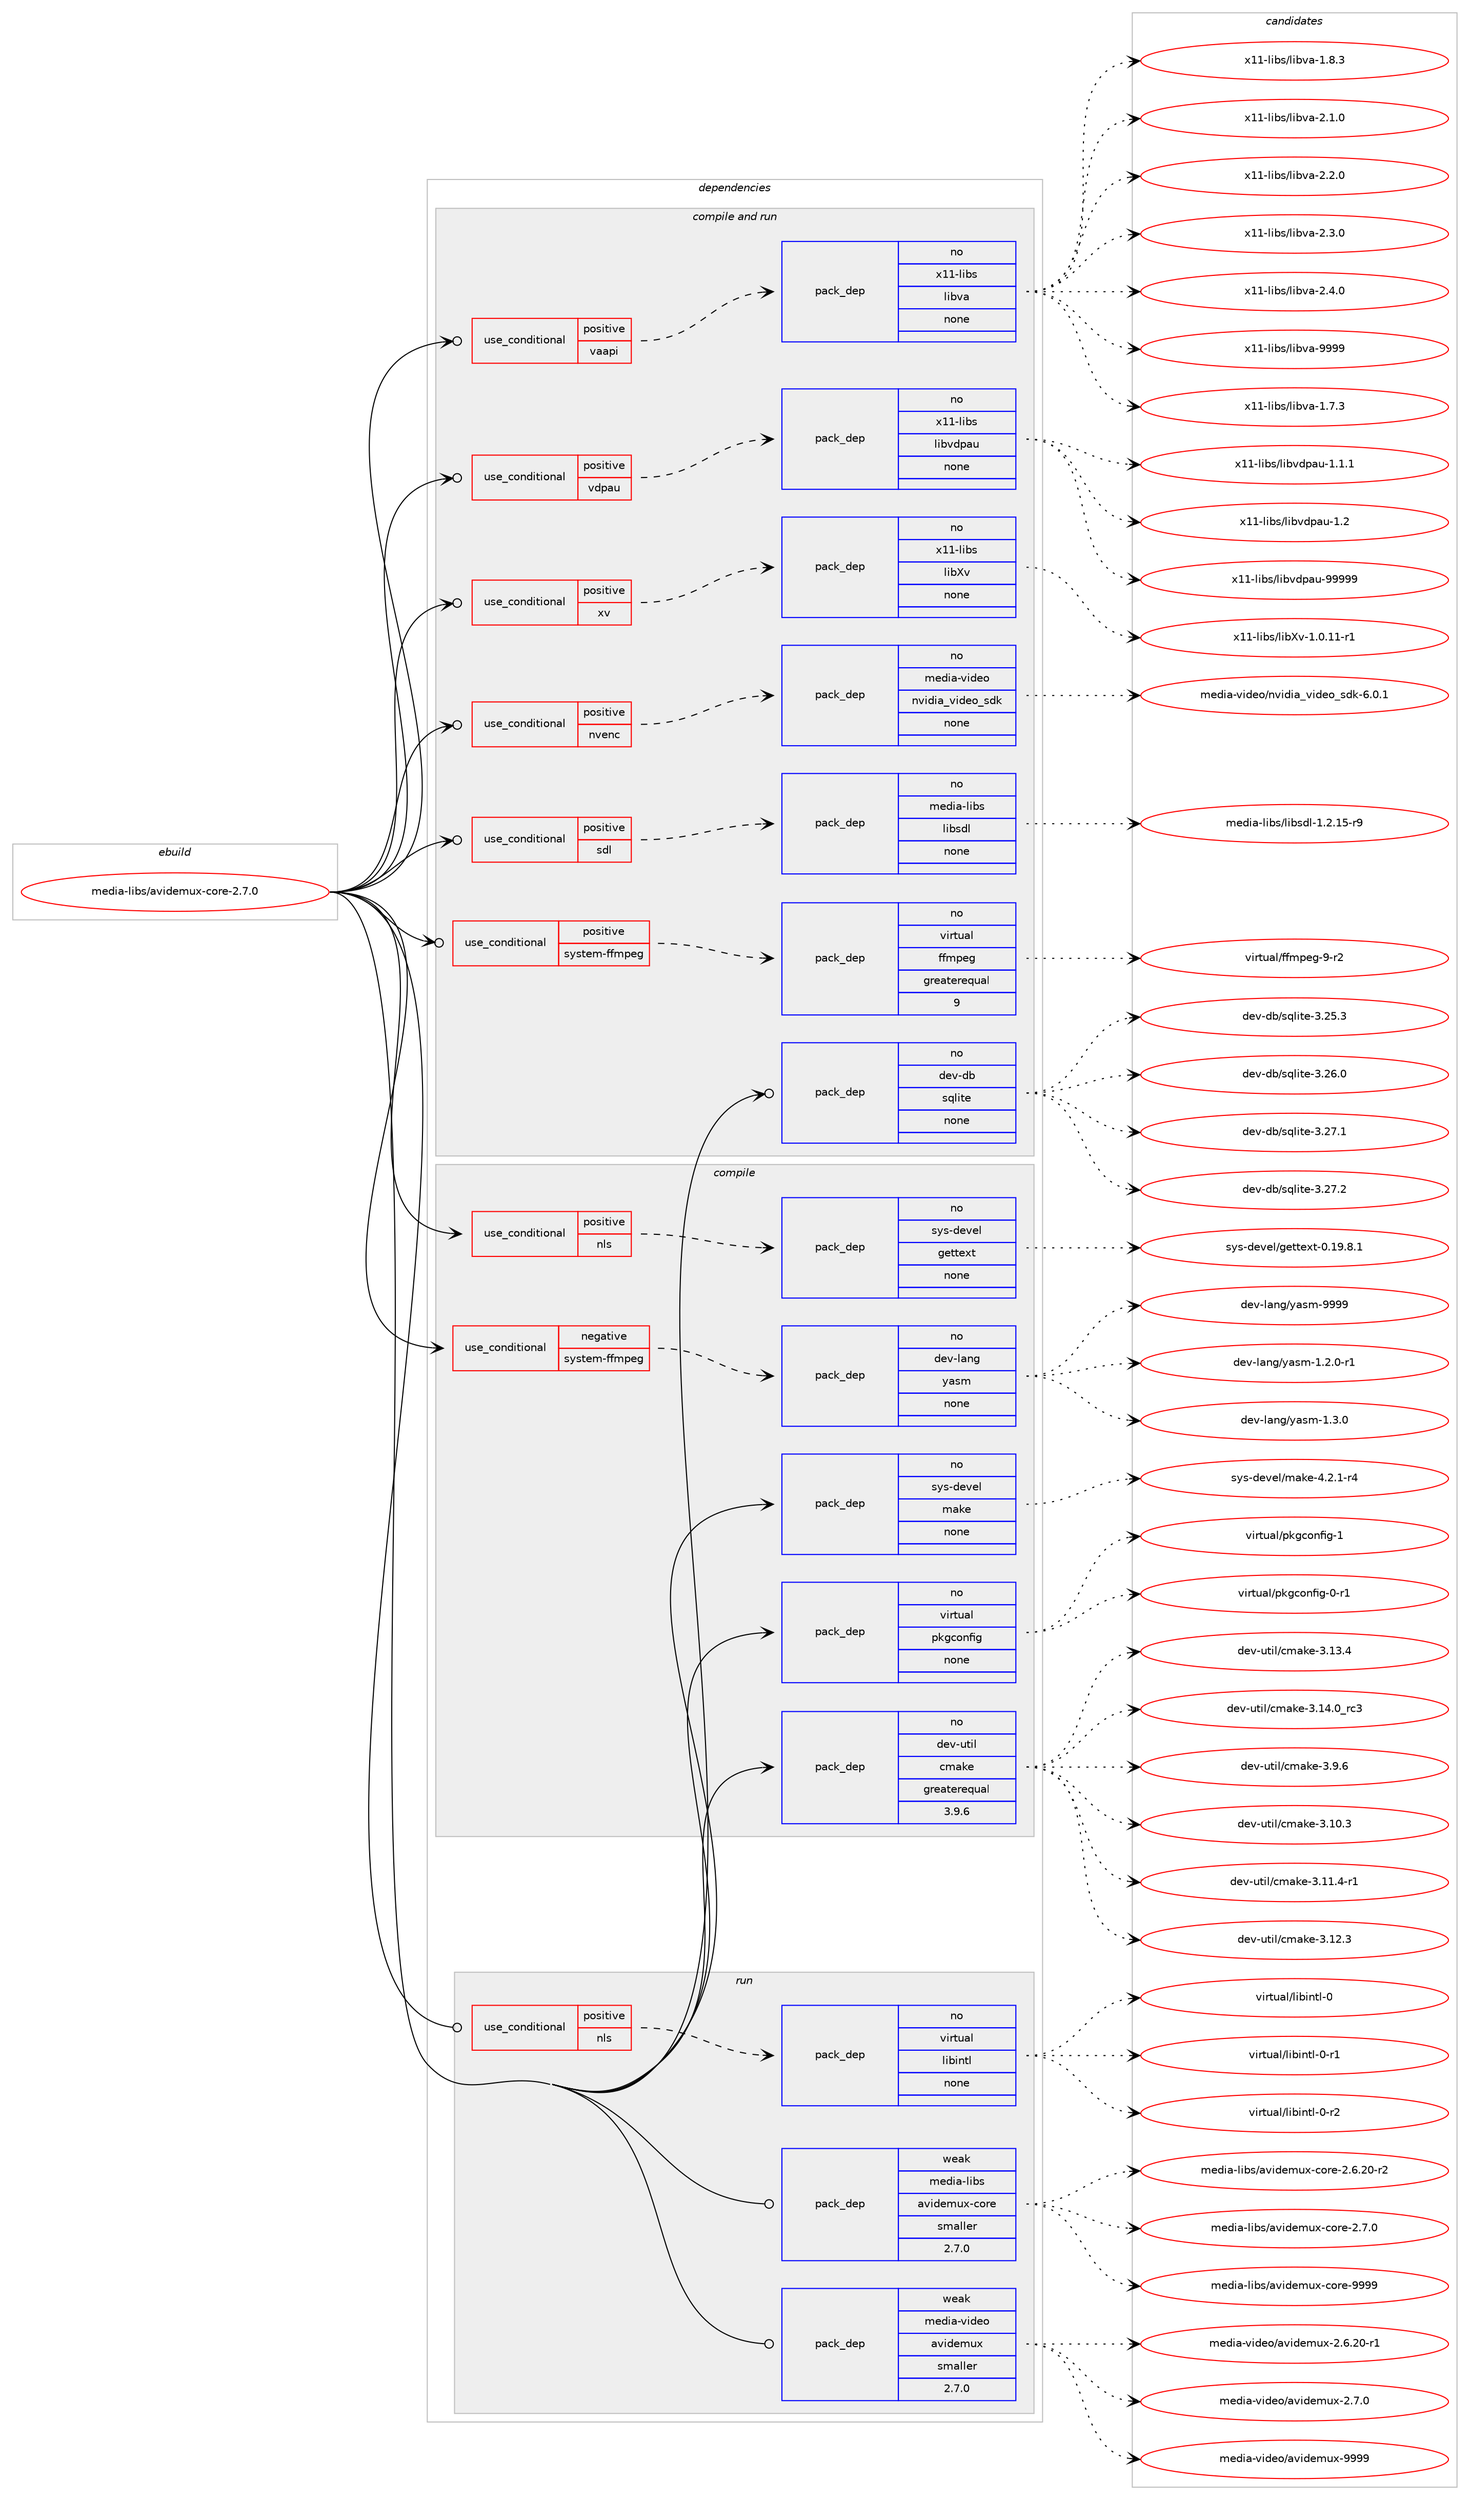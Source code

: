 digraph prolog {

# *************
# Graph options
# *************

newrank=true;
concentrate=true;
compound=true;
graph [rankdir=LR,fontname=Helvetica,fontsize=10,ranksep=1.5];#, ranksep=2.5, nodesep=0.2];
edge  [arrowhead=vee];
node  [fontname=Helvetica,fontsize=10];

# **********
# The ebuild
# **********

subgraph cluster_leftcol {
color=gray;
rank=same;
label=<<i>ebuild</i>>;
id [label="media-libs/avidemux-core-2.7.0", color=red, width=4, href="../media-libs/avidemux-core-2.7.0.svg"];
}

# ****************
# The dependencies
# ****************

subgraph cluster_midcol {
color=gray;
label=<<i>dependencies</i>>;
subgraph cluster_compile {
fillcolor="#eeeeee";
style=filled;
label=<<i>compile</i>>;
subgraph cond433558 {
dependency1609056 [label=<<TABLE BORDER="0" CELLBORDER="1" CELLSPACING="0" CELLPADDING="4"><TR><TD ROWSPAN="3" CELLPADDING="10">use_conditional</TD></TR><TR><TD>negative</TD></TR><TR><TD>system-ffmpeg</TD></TR></TABLE>>, shape=none, color=red];
subgraph pack1149840 {
dependency1609057 [label=<<TABLE BORDER="0" CELLBORDER="1" CELLSPACING="0" CELLPADDING="4" WIDTH="220"><TR><TD ROWSPAN="6" CELLPADDING="30">pack_dep</TD></TR><TR><TD WIDTH="110">no</TD></TR><TR><TD>dev-lang</TD></TR><TR><TD>yasm</TD></TR><TR><TD>none</TD></TR><TR><TD></TD></TR></TABLE>>, shape=none, color=blue];
}
dependency1609056:e -> dependency1609057:w [weight=20,style="dashed",arrowhead="vee"];
}
id:e -> dependency1609056:w [weight=20,style="solid",arrowhead="vee"];
subgraph cond433559 {
dependency1609058 [label=<<TABLE BORDER="0" CELLBORDER="1" CELLSPACING="0" CELLPADDING="4"><TR><TD ROWSPAN="3" CELLPADDING="10">use_conditional</TD></TR><TR><TD>positive</TD></TR><TR><TD>nls</TD></TR></TABLE>>, shape=none, color=red];
subgraph pack1149841 {
dependency1609059 [label=<<TABLE BORDER="0" CELLBORDER="1" CELLSPACING="0" CELLPADDING="4" WIDTH="220"><TR><TD ROWSPAN="6" CELLPADDING="30">pack_dep</TD></TR><TR><TD WIDTH="110">no</TD></TR><TR><TD>sys-devel</TD></TR><TR><TD>gettext</TD></TR><TR><TD>none</TD></TR><TR><TD></TD></TR></TABLE>>, shape=none, color=blue];
}
dependency1609058:e -> dependency1609059:w [weight=20,style="dashed",arrowhead="vee"];
}
id:e -> dependency1609058:w [weight=20,style="solid",arrowhead="vee"];
subgraph pack1149842 {
dependency1609060 [label=<<TABLE BORDER="0" CELLBORDER="1" CELLSPACING="0" CELLPADDING="4" WIDTH="220"><TR><TD ROWSPAN="6" CELLPADDING="30">pack_dep</TD></TR><TR><TD WIDTH="110">no</TD></TR><TR><TD>dev-util</TD></TR><TR><TD>cmake</TD></TR><TR><TD>greaterequal</TD></TR><TR><TD>3.9.6</TD></TR></TABLE>>, shape=none, color=blue];
}
id:e -> dependency1609060:w [weight=20,style="solid",arrowhead="vee"];
subgraph pack1149843 {
dependency1609061 [label=<<TABLE BORDER="0" CELLBORDER="1" CELLSPACING="0" CELLPADDING="4" WIDTH="220"><TR><TD ROWSPAN="6" CELLPADDING="30">pack_dep</TD></TR><TR><TD WIDTH="110">no</TD></TR><TR><TD>sys-devel</TD></TR><TR><TD>make</TD></TR><TR><TD>none</TD></TR><TR><TD></TD></TR></TABLE>>, shape=none, color=blue];
}
id:e -> dependency1609061:w [weight=20,style="solid",arrowhead="vee"];
subgraph pack1149844 {
dependency1609062 [label=<<TABLE BORDER="0" CELLBORDER="1" CELLSPACING="0" CELLPADDING="4" WIDTH="220"><TR><TD ROWSPAN="6" CELLPADDING="30">pack_dep</TD></TR><TR><TD WIDTH="110">no</TD></TR><TR><TD>virtual</TD></TR><TR><TD>pkgconfig</TD></TR><TR><TD>none</TD></TR><TR><TD></TD></TR></TABLE>>, shape=none, color=blue];
}
id:e -> dependency1609062:w [weight=20,style="solid",arrowhead="vee"];
}
subgraph cluster_compileandrun {
fillcolor="#eeeeee";
style=filled;
label=<<i>compile and run</i>>;
subgraph cond433560 {
dependency1609063 [label=<<TABLE BORDER="0" CELLBORDER="1" CELLSPACING="0" CELLPADDING="4"><TR><TD ROWSPAN="3" CELLPADDING="10">use_conditional</TD></TR><TR><TD>positive</TD></TR><TR><TD>nvenc</TD></TR></TABLE>>, shape=none, color=red];
subgraph pack1149845 {
dependency1609064 [label=<<TABLE BORDER="0" CELLBORDER="1" CELLSPACING="0" CELLPADDING="4" WIDTH="220"><TR><TD ROWSPAN="6" CELLPADDING="30">pack_dep</TD></TR><TR><TD WIDTH="110">no</TD></TR><TR><TD>media-video</TD></TR><TR><TD>nvidia_video_sdk</TD></TR><TR><TD>none</TD></TR><TR><TD></TD></TR></TABLE>>, shape=none, color=blue];
}
dependency1609063:e -> dependency1609064:w [weight=20,style="dashed",arrowhead="vee"];
}
id:e -> dependency1609063:w [weight=20,style="solid",arrowhead="odotvee"];
subgraph cond433561 {
dependency1609065 [label=<<TABLE BORDER="0" CELLBORDER="1" CELLSPACING="0" CELLPADDING="4"><TR><TD ROWSPAN="3" CELLPADDING="10">use_conditional</TD></TR><TR><TD>positive</TD></TR><TR><TD>sdl</TD></TR></TABLE>>, shape=none, color=red];
subgraph pack1149846 {
dependency1609066 [label=<<TABLE BORDER="0" CELLBORDER="1" CELLSPACING="0" CELLPADDING="4" WIDTH="220"><TR><TD ROWSPAN="6" CELLPADDING="30">pack_dep</TD></TR><TR><TD WIDTH="110">no</TD></TR><TR><TD>media-libs</TD></TR><TR><TD>libsdl</TD></TR><TR><TD>none</TD></TR><TR><TD></TD></TR></TABLE>>, shape=none, color=blue];
}
dependency1609065:e -> dependency1609066:w [weight=20,style="dashed",arrowhead="vee"];
}
id:e -> dependency1609065:w [weight=20,style="solid",arrowhead="odotvee"];
subgraph cond433562 {
dependency1609067 [label=<<TABLE BORDER="0" CELLBORDER="1" CELLSPACING="0" CELLPADDING="4"><TR><TD ROWSPAN="3" CELLPADDING="10">use_conditional</TD></TR><TR><TD>positive</TD></TR><TR><TD>system-ffmpeg</TD></TR></TABLE>>, shape=none, color=red];
subgraph pack1149847 {
dependency1609068 [label=<<TABLE BORDER="0" CELLBORDER="1" CELLSPACING="0" CELLPADDING="4" WIDTH="220"><TR><TD ROWSPAN="6" CELLPADDING="30">pack_dep</TD></TR><TR><TD WIDTH="110">no</TD></TR><TR><TD>virtual</TD></TR><TR><TD>ffmpeg</TD></TR><TR><TD>greaterequal</TD></TR><TR><TD>9</TD></TR></TABLE>>, shape=none, color=blue];
}
dependency1609067:e -> dependency1609068:w [weight=20,style="dashed",arrowhead="vee"];
}
id:e -> dependency1609067:w [weight=20,style="solid",arrowhead="odotvee"];
subgraph cond433563 {
dependency1609069 [label=<<TABLE BORDER="0" CELLBORDER="1" CELLSPACING="0" CELLPADDING="4"><TR><TD ROWSPAN="3" CELLPADDING="10">use_conditional</TD></TR><TR><TD>positive</TD></TR><TR><TD>vaapi</TD></TR></TABLE>>, shape=none, color=red];
subgraph pack1149848 {
dependency1609070 [label=<<TABLE BORDER="0" CELLBORDER="1" CELLSPACING="0" CELLPADDING="4" WIDTH="220"><TR><TD ROWSPAN="6" CELLPADDING="30">pack_dep</TD></TR><TR><TD WIDTH="110">no</TD></TR><TR><TD>x11-libs</TD></TR><TR><TD>libva</TD></TR><TR><TD>none</TD></TR><TR><TD></TD></TR></TABLE>>, shape=none, color=blue];
}
dependency1609069:e -> dependency1609070:w [weight=20,style="dashed",arrowhead="vee"];
}
id:e -> dependency1609069:w [weight=20,style="solid",arrowhead="odotvee"];
subgraph cond433564 {
dependency1609071 [label=<<TABLE BORDER="0" CELLBORDER="1" CELLSPACING="0" CELLPADDING="4"><TR><TD ROWSPAN="3" CELLPADDING="10">use_conditional</TD></TR><TR><TD>positive</TD></TR><TR><TD>vdpau</TD></TR></TABLE>>, shape=none, color=red];
subgraph pack1149849 {
dependency1609072 [label=<<TABLE BORDER="0" CELLBORDER="1" CELLSPACING="0" CELLPADDING="4" WIDTH="220"><TR><TD ROWSPAN="6" CELLPADDING="30">pack_dep</TD></TR><TR><TD WIDTH="110">no</TD></TR><TR><TD>x11-libs</TD></TR><TR><TD>libvdpau</TD></TR><TR><TD>none</TD></TR><TR><TD></TD></TR></TABLE>>, shape=none, color=blue];
}
dependency1609071:e -> dependency1609072:w [weight=20,style="dashed",arrowhead="vee"];
}
id:e -> dependency1609071:w [weight=20,style="solid",arrowhead="odotvee"];
subgraph cond433565 {
dependency1609073 [label=<<TABLE BORDER="0" CELLBORDER="1" CELLSPACING="0" CELLPADDING="4"><TR><TD ROWSPAN="3" CELLPADDING="10">use_conditional</TD></TR><TR><TD>positive</TD></TR><TR><TD>xv</TD></TR></TABLE>>, shape=none, color=red];
subgraph pack1149850 {
dependency1609074 [label=<<TABLE BORDER="0" CELLBORDER="1" CELLSPACING="0" CELLPADDING="4" WIDTH="220"><TR><TD ROWSPAN="6" CELLPADDING="30">pack_dep</TD></TR><TR><TD WIDTH="110">no</TD></TR><TR><TD>x11-libs</TD></TR><TR><TD>libXv</TD></TR><TR><TD>none</TD></TR><TR><TD></TD></TR></TABLE>>, shape=none, color=blue];
}
dependency1609073:e -> dependency1609074:w [weight=20,style="dashed",arrowhead="vee"];
}
id:e -> dependency1609073:w [weight=20,style="solid",arrowhead="odotvee"];
subgraph pack1149851 {
dependency1609075 [label=<<TABLE BORDER="0" CELLBORDER="1" CELLSPACING="0" CELLPADDING="4" WIDTH="220"><TR><TD ROWSPAN="6" CELLPADDING="30">pack_dep</TD></TR><TR><TD WIDTH="110">no</TD></TR><TR><TD>dev-db</TD></TR><TR><TD>sqlite</TD></TR><TR><TD>none</TD></TR><TR><TD></TD></TR></TABLE>>, shape=none, color=blue];
}
id:e -> dependency1609075:w [weight=20,style="solid",arrowhead="odotvee"];
}
subgraph cluster_run {
fillcolor="#eeeeee";
style=filled;
label=<<i>run</i>>;
subgraph cond433566 {
dependency1609076 [label=<<TABLE BORDER="0" CELLBORDER="1" CELLSPACING="0" CELLPADDING="4"><TR><TD ROWSPAN="3" CELLPADDING="10">use_conditional</TD></TR><TR><TD>positive</TD></TR><TR><TD>nls</TD></TR></TABLE>>, shape=none, color=red];
subgraph pack1149852 {
dependency1609077 [label=<<TABLE BORDER="0" CELLBORDER="1" CELLSPACING="0" CELLPADDING="4" WIDTH="220"><TR><TD ROWSPAN="6" CELLPADDING="30">pack_dep</TD></TR><TR><TD WIDTH="110">no</TD></TR><TR><TD>virtual</TD></TR><TR><TD>libintl</TD></TR><TR><TD>none</TD></TR><TR><TD></TD></TR></TABLE>>, shape=none, color=blue];
}
dependency1609076:e -> dependency1609077:w [weight=20,style="dashed",arrowhead="vee"];
}
id:e -> dependency1609076:w [weight=20,style="solid",arrowhead="odot"];
subgraph pack1149853 {
dependency1609078 [label=<<TABLE BORDER="0" CELLBORDER="1" CELLSPACING="0" CELLPADDING="4" WIDTH="220"><TR><TD ROWSPAN="6" CELLPADDING="30">pack_dep</TD></TR><TR><TD WIDTH="110">weak</TD></TR><TR><TD>media-libs</TD></TR><TR><TD>avidemux-core</TD></TR><TR><TD>smaller</TD></TR><TR><TD>2.7.0</TD></TR></TABLE>>, shape=none, color=blue];
}
id:e -> dependency1609078:w [weight=20,style="solid",arrowhead="odot"];
subgraph pack1149854 {
dependency1609079 [label=<<TABLE BORDER="0" CELLBORDER="1" CELLSPACING="0" CELLPADDING="4" WIDTH="220"><TR><TD ROWSPAN="6" CELLPADDING="30">pack_dep</TD></TR><TR><TD WIDTH="110">weak</TD></TR><TR><TD>media-video</TD></TR><TR><TD>avidemux</TD></TR><TR><TD>smaller</TD></TR><TR><TD>2.7.0</TD></TR></TABLE>>, shape=none, color=blue];
}
id:e -> dependency1609079:w [weight=20,style="solid",arrowhead="odot"];
}
}

# **************
# The candidates
# **************

subgraph cluster_choices {
rank=same;
color=gray;
label=<<i>candidates</i>>;

subgraph choice1149840 {
color=black;
nodesep=1;
choice100101118451089711010347121971151094549465046484511449 [label="dev-lang/yasm-1.2.0-r1", color=red, width=4,href="../dev-lang/yasm-1.2.0-r1.svg"];
choice10010111845108971101034712197115109454946514648 [label="dev-lang/yasm-1.3.0", color=red, width=4,href="../dev-lang/yasm-1.3.0.svg"];
choice100101118451089711010347121971151094557575757 [label="dev-lang/yasm-9999", color=red, width=4,href="../dev-lang/yasm-9999.svg"];
dependency1609057:e -> choice100101118451089711010347121971151094549465046484511449:w [style=dotted,weight="100"];
dependency1609057:e -> choice10010111845108971101034712197115109454946514648:w [style=dotted,weight="100"];
dependency1609057:e -> choice100101118451089711010347121971151094557575757:w [style=dotted,weight="100"];
}
subgraph choice1149841 {
color=black;
nodesep=1;
choice1151211154510010111810110847103101116116101120116454846495746564649 [label="sys-devel/gettext-0.19.8.1", color=red, width=4,href="../sys-devel/gettext-0.19.8.1.svg"];
dependency1609059:e -> choice1151211154510010111810110847103101116116101120116454846495746564649:w [style=dotted,weight="100"];
}
subgraph choice1149842 {
color=black;
nodesep=1;
choice1001011184511711610510847991099710710145514649484651 [label="dev-util/cmake-3.10.3", color=red, width=4,href="../dev-util/cmake-3.10.3.svg"];
choice10010111845117116105108479910997107101455146494946524511449 [label="dev-util/cmake-3.11.4-r1", color=red, width=4,href="../dev-util/cmake-3.11.4-r1.svg"];
choice1001011184511711610510847991099710710145514649504651 [label="dev-util/cmake-3.12.3", color=red, width=4,href="../dev-util/cmake-3.12.3.svg"];
choice1001011184511711610510847991099710710145514649514652 [label="dev-util/cmake-3.13.4", color=red, width=4,href="../dev-util/cmake-3.13.4.svg"];
choice1001011184511711610510847991099710710145514649524648951149951 [label="dev-util/cmake-3.14.0_rc3", color=red, width=4,href="../dev-util/cmake-3.14.0_rc3.svg"];
choice10010111845117116105108479910997107101455146574654 [label="dev-util/cmake-3.9.6", color=red, width=4,href="../dev-util/cmake-3.9.6.svg"];
dependency1609060:e -> choice1001011184511711610510847991099710710145514649484651:w [style=dotted,weight="100"];
dependency1609060:e -> choice10010111845117116105108479910997107101455146494946524511449:w [style=dotted,weight="100"];
dependency1609060:e -> choice1001011184511711610510847991099710710145514649504651:w [style=dotted,weight="100"];
dependency1609060:e -> choice1001011184511711610510847991099710710145514649514652:w [style=dotted,weight="100"];
dependency1609060:e -> choice1001011184511711610510847991099710710145514649524648951149951:w [style=dotted,weight="100"];
dependency1609060:e -> choice10010111845117116105108479910997107101455146574654:w [style=dotted,weight="100"];
}
subgraph choice1149843 {
color=black;
nodesep=1;
choice1151211154510010111810110847109971071014552465046494511452 [label="sys-devel/make-4.2.1-r4", color=red, width=4,href="../sys-devel/make-4.2.1-r4.svg"];
dependency1609061:e -> choice1151211154510010111810110847109971071014552465046494511452:w [style=dotted,weight="100"];
}
subgraph choice1149844 {
color=black;
nodesep=1;
choice11810511411611797108471121071039911111010210510345484511449 [label="virtual/pkgconfig-0-r1", color=red, width=4,href="../virtual/pkgconfig-0-r1.svg"];
choice1181051141161179710847112107103991111101021051034549 [label="virtual/pkgconfig-1", color=red, width=4,href="../virtual/pkgconfig-1.svg"];
dependency1609062:e -> choice11810511411611797108471121071039911111010210510345484511449:w [style=dotted,weight="100"];
dependency1609062:e -> choice1181051141161179710847112107103991111101021051034549:w [style=dotted,weight="100"];
}
subgraph choice1149845 {
color=black;
nodesep=1;
choice109101100105974511810510010111147110118105100105979511810510010111195115100107455446484649 [label="media-video/nvidia_video_sdk-6.0.1", color=red, width=4,href="../media-video/nvidia_video_sdk-6.0.1.svg"];
dependency1609064:e -> choice109101100105974511810510010111147110118105100105979511810510010111195115100107455446484649:w [style=dotted,weight="100"];
}
subgraph choice1149846 {
color=black;
nodesep=1;
choice1091011001059745108105981154710810598115100108454946504649534511457 [label="media-libs/libsdl-1.2.15-r9", color=red, width=4,href="../media-libs/libsdl-1.2.15-r9.svg"];
dependency1609066:e -> choice1091011001059745108105981154710810598115100108454946504649534511457:w [style=dotted,weight="100"];
}
subgraph choice1149847 {
color=black;
nodesep=1;
choice118105114116117971084710210210911210110345574511450 [label="virtual/ffmpeg-9-r2", color=red, width=4,href="../virtual/ffmpeg-9-r2.svg"];
dependency1609068:e -> choice118105114116117971084710210210911210110345574511450:w [style=dotted,weight="100"];
}
subgraph choice1149848 {
color=black;
nodesep=1;
choice12049494510810598115471081059811897454946554651 [label="x11-libs/libva-1.7.3", color=red, width=4,href="../x11-libs/libva-1.7.3.svg"];
choice12049494510810598115471081059811897454946564651 [label="x11-libs/libva-1.8.3", color=red, width=4,href="../x11-libs/libva-1.8.3.svg"];
choice12049494510810598115471081059811897455046494648 [label="x11-libs/libva-2.1.0", color=red, width=4,href="../x11-libs/libva-2.1.0.svg"];
choice12049494510810598115471081059811897455046504648 [label="x11-libs/libva-2.2.0", color=red, width=4,href="../x11-libs/libva-2.2.0.svg"];
choice12049494510810598115471081059811897455046514648 [label="x11-libs/libva-2.3.0", color=red, width=4,href="../x11-libs/libva-2.3.0.svg"];
choice12049494510810598115471081059811897455046524648 [label="x11-libs/libva-2.4.0", color=red, width=4,href="../x11-libs/libva-2.4.0.svg"];
choice120494945108105981154710810598118974557575757 [label="x11-libs/libva-9999", color=red, width=4,href="../x11-libs/libva-9999.svg"];
dependency1609070:e -> choice12049494510810598115471081059811897454946554651:w [style=dotted,weight="100"];
dependency1609070:e -> choice12049494510810598115471081059811897454946564651:w [style=dotted,weight="100"];
dependency1609070:e -> choice12049494510810598115471081059811897455046494648:w [style=dotted,weight="100"];
dependency1609070:e -> choice12049494510810598115471081059811897455046504648:w [style=dotted,weight="100"];
dependency1609070:e -> choice12049494510810598115471081059811897455046514648:w [style=dotted,weight="100"];
dependency1609070:e -> choice12049494510810598115471081059811897455046524648:w [style=dotted,weight="100"];
dependency1609070:e -> choice120494945108105981154710810598118974557575757:w [style=dotted,weight="100"];
}
subgraph choice1149849 {
color=black;
nodesep=1;
choice12049494510810598115471081059811810011297117454946494649 [label="x11-libs/libvdpau-1.1.1", color=red, width=4,href="../x11-libs/libvdpau-1.1.1.svg"];
choice1204949451081059811547108105981181001129711745494650 [label="x11-libs/libvdpau-1.2", color=red, width=4,href="../x11-libs/libvdpau-1.2.svg"];
choice12049494510810598115471081059811810011297117455757575757 [label="x11-libs/libvdpau-99999", color=red, width=4,href="../x11-libs/libvdpau-99999.svg"];
dependency1609072:e -> choice12049494510810598115471081059811810011297117454946494649:w [style=dotted,weight="100"];
dependency1609072:e -> choice1204949451081059811547108105981181001129711745494650:w [style=dotted,weight="100"];
dependency1609072:e -> choice12049494510810598115471081059811810011297117455757575757:w [style=dotted,weight="100"];
}
subgraph choice1149850 {
color=black;
nodesep=1;
choice12049494510810598115471081059888118454946484649494511449 [label="x11-libs/libXv-1.0.11-r1", color=red, width=4,href="../x11-libs/libXv-1.0.11-r1.svg"];
dependency1609074:e -> choice12049494510810598115471081059888118454946484649494511449:w [style=dotted,weight="100"];
}
subgraph choice1149851 {
color=black;
nodesep=1;
choice10010111845100984711511310810511610145514650534651 [label="dev-db/sqlite-3.25.3", color=red, width=4,href="../dev-db/sqlite-3.25.3.svg"];
choice10010111845100984711511310810511610145514650544648 [label="dev-db/sqlite-3.26.0", color=red, width=4,href="../dev-db/sqlite-3.26.0.svg"];
choice10010111845100984711511310810511610145514650554649 [label="dev-db/sqlite-3.27.1", color=red, width=4,href="../dev-db/sqlite-3.27.1.svg"];
choice10010111845100984711511310810511610145514650554650 [label="dev-db/sqlite-3.27.2", color=red, width=4,href="../dev-db/sqlite-3.27.2.svg"];
dependency1609075:e -> choice10010111845100984711511310810511610145514650534651:w [style=dotted,weight="100"];
dependency1609075:e -> choice10010111845100984711511310810511610145514650544648:w [style=dotted,weight="100"];
dependency1609075:e -> choice10010111845100984711511310810511610145514650554649:w [style=dotted,weight="100"];
dependency1609075:e -> choice10010111845100984711511310810511610145514650554650:w [style=dotted,weight="100"];
}
subgraph choice1149852 {
color=black;
nodesep=1;
choice1181051141161179710847108105981051101161084548 [label="virtual/libintl-0", color=red, width=4,href="../virtual/libintl-0.svg"];
choice11810511411611797108471081059810511011610845484511449 [label="virtual/libintl-0-r1", color=red, width=4,href="../virtual/libintl-0-r1.svg"];
choice11810511411611797108471081059810511011610845484511450 [label="virtual/libintl-0-r2", color=red, width=4,href="../virtual/libintl-0-r2.svg"];
dependency1609077:e -> choice1181051141161179710847108105981051101161084548:w [style=dotted,weight="100"];
dependency1609077:e -> choice11810511411611797108471081059810511011610845484511449:w [style=dotted,weight="100"];
dependency1609077:e -> choice11810511411611797108471081059810511011610845484511450:w [style=dotted,weight="100"];
}
subgraph choice1149853 {
color=black;
nodesep=1;
choice10910110010597451081059811547971181051001011091171204599111114101455046544650484511450 [label="media-libs/avidemux-core-2.6.20-r2", color=red, width=4,href="../media-libs/avidemux-core-2.6.20-r2.svg"];
choice10910110010597451081059811547971181051001011091171204599111114101455046554648 [label="media-libs/avidemux-core-2.7.0", color=red, width=4,href="../media-libs/avidemux-core-2.7.0.svg"];
choice109101100105974510810598115479711810510010110911712045991111141014557575757 [label="media-libs/avidemux-core-9999", color=red, width=4,href="../media-libs/avidemux-core-9999.svg"];
dependency1609078:e -> choice10910110010597451081059811547971181051001011091171204599111114101455046544650484511450:w [style=dotted,weight="100"];
dependency1609078:e -> choice10910110010597451081059811547971181051001011091171204599111114101455046554648:w [style=dotted,weight="100"];
dependency1609078:e -> choice109101100105974510810598115479711810510010110911712045991111141014557575757:w [style=dotted,weight="100"];
}
subgraph choice1149854 {
color=black;
nodesep=1;
choice10910110010597451181051001011114797118105100101109117120455046544650484511449 [label="media-video/avidemux-2.6.20-r1", color=red, width=4,href="../media-video/avidemux-2.6.20-r1.svg"];
choice10910110010597451181051001011114797118105100101109117120455046554648 [label="media-video/avidemux-2.7.0", color=red, width=4,href="../media-video/avidemux-2.7.0.svg"];
choice109101100105974511810510010111147971181051001011091171204557575757 [label="media-video/avidemux-9999", color=red, width=4,href="../media-video/avidemux-9999.svg"];
dependency1609079:e -> choice10910110010597451181051001011114797118105100101109117120455046544650484511449:w [style=dotted,weight="100"];
dependency1609079:e -> choice10910110010597451181051001011114797118105100101109117120455046554648:w [style=dotted,weight="100"];
dependency1609079:e -> choice109101100105974511810510010111147971181051001011091171204557575757:w [style=dotted,weight="100"];
}
}

}
